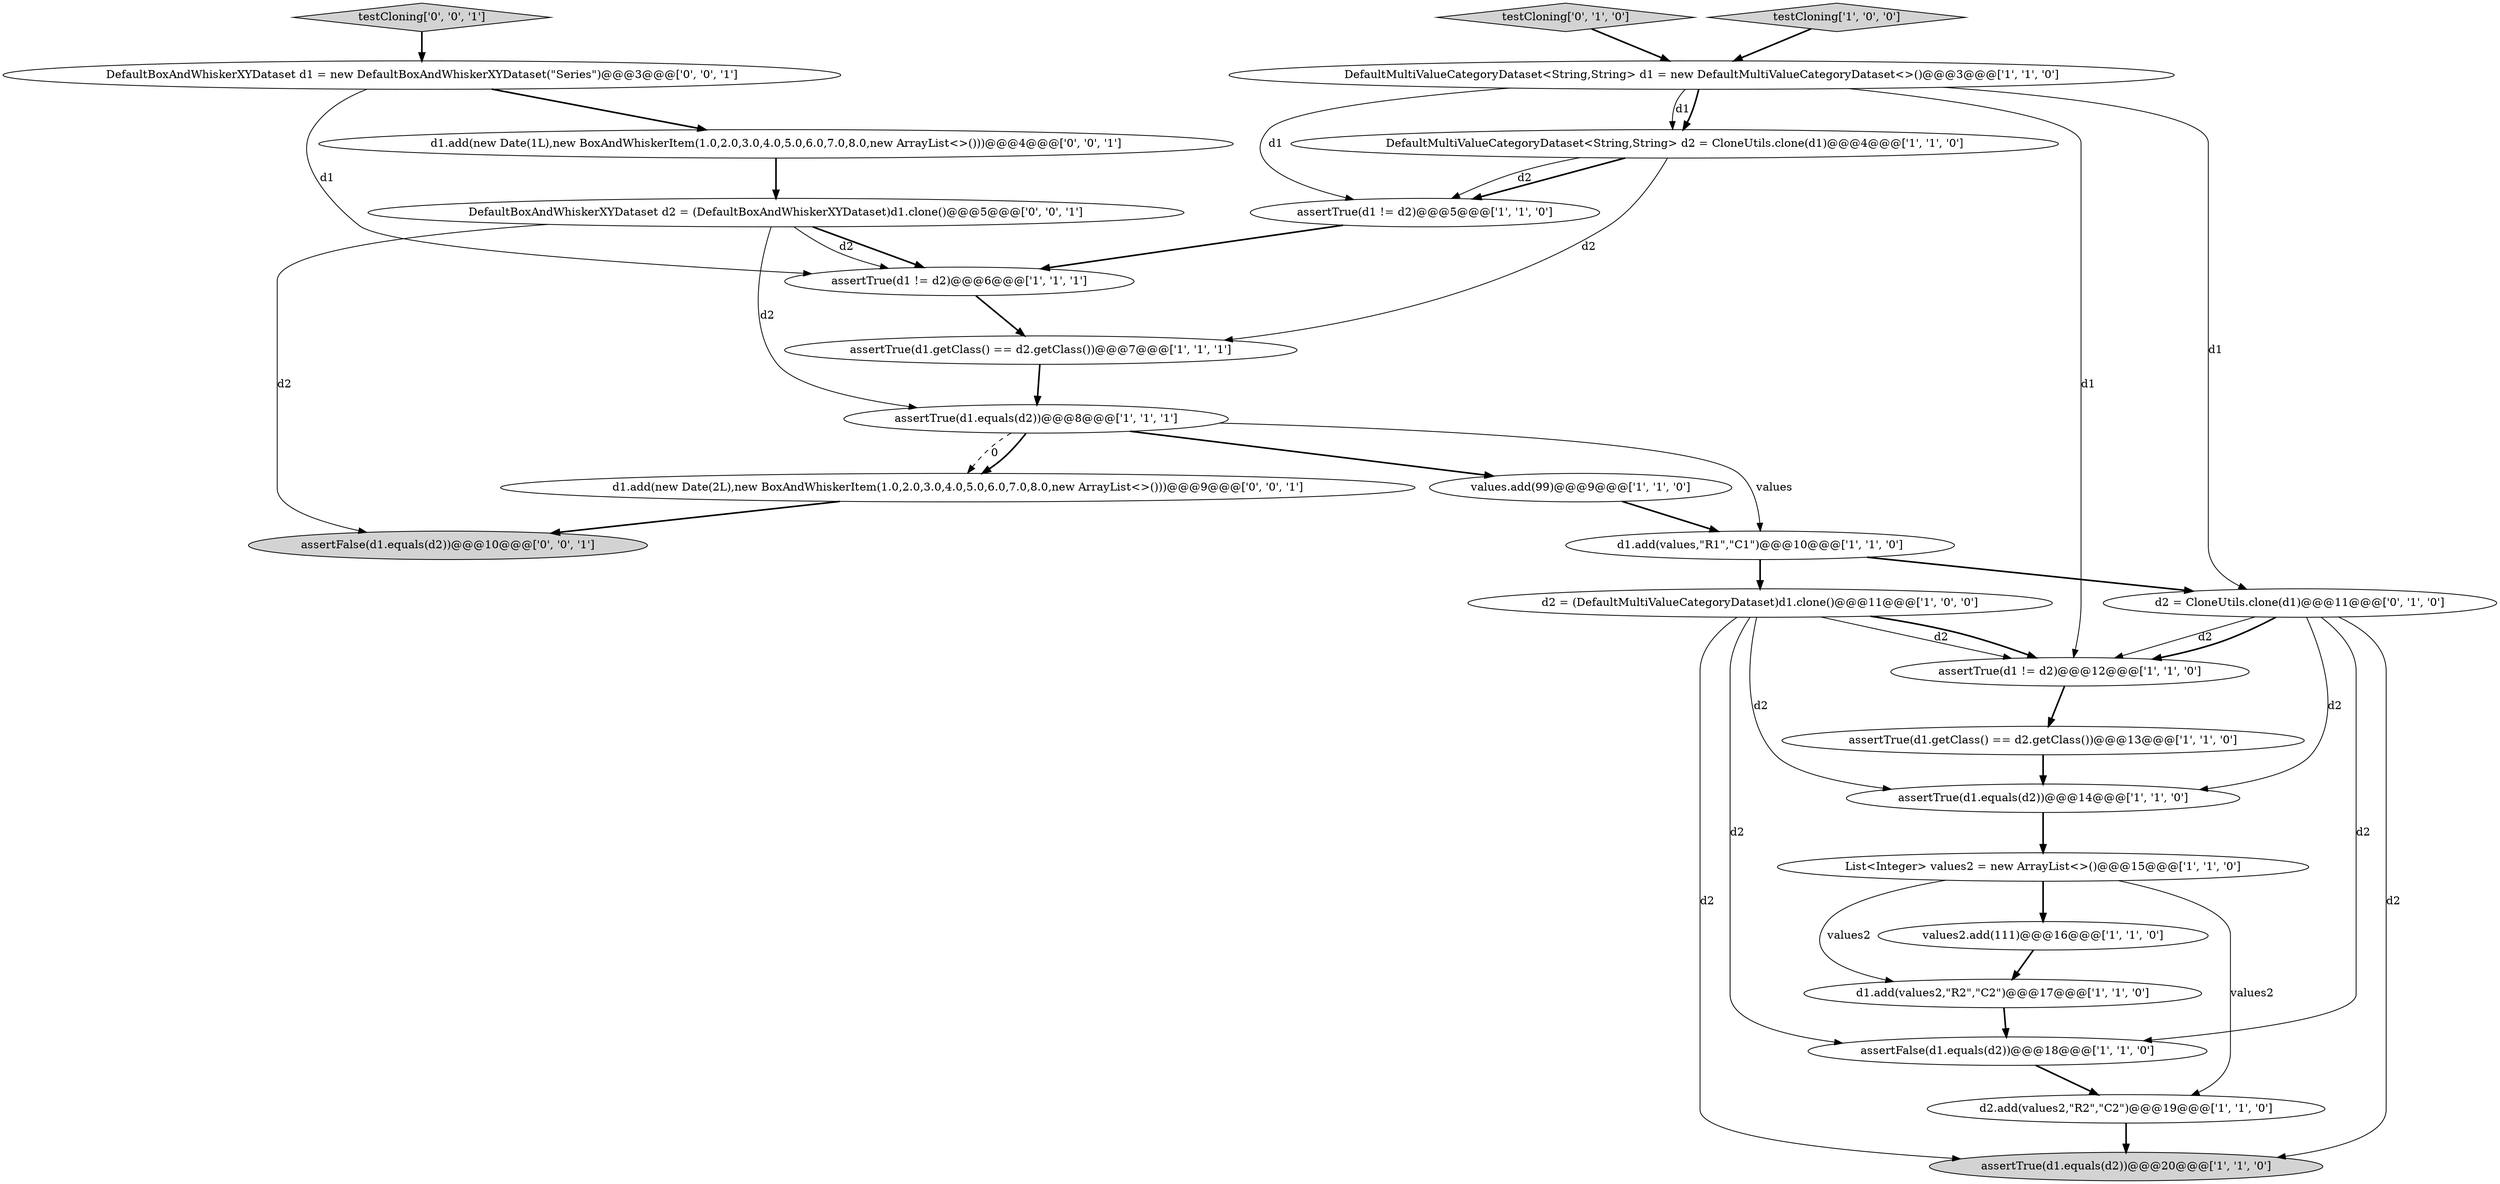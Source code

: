 digraph {
3 [style = filled, label = "assertTrue(d1.equals(d2))@@@14@@@['1', '1', '0']", fillcolor = white, shape = ellipse image = "AAA0AAABBB1BBB"];
11 [style = filled, label = "d2 = (DefaultMultiValueCategoryDataset)d1.clone()@@@11@@@['1', '0', '0']", fillcolor = white, shape = ellipse image = "AAA0AAABBB1BBB"];
4 [style = filled, label = "assertTrue(d1.equals(d2))@@@20@@@['1', '1', '0']", fillcolor = lightgray, shape = ellipse image = "AAA0AAABBB1BBB"];
0 [style = filled, label = "assertTrue(d1.equals(d2))@@@8@@@['1', '1', '1']", fillcolor = white, shape = ellipse image = "AAA0AAABBB1BBB"];
14 [style = filled, label = "assertTrue(d1 != d2)@@@5@@@['1', '1', '0']", fillcolor = white, shape = ellipse image = "AAA0AAABBB1BBB"];
16 [style = filled, label = "d1.add(values,\"R1\",\"C1\")@@@10@@@['1', '1', '0']", fillcolor = white, shape = ellipse image = "AAA0AAABBB1BBB"];
2 [style = filled, label = "assertTrue(d1 != d2)@@@6@@@['1', '1', '1']", fillcolor = white, shape = ellipse image = "AAA0AAABBB1BBB"];
23 [style = filled, label = "DefaultBoxAndWhiskerXYDataset d2 = (DefaultBoxAndWhiskerXYDataset)d1.clone()@@@5@@@['0', '0', '1']", fillcolor = white, shape = ellipse image = "AAA0AAABBB3BBB"];
9 [style = filled, label = "assertFalse(d1.equals(d2))@@@18@@@['1', '1', '0']", fillcolor = white, shape = ellipse image = "AAA0AAABBB1BBB"];
21 [style = filled, label = "d1.add(new Date(1L),new BoxAndWhiskerItem(1.0,2.0,3.0,4.0,5.0,6.0,7.0,8.0,new ArrayList<>()))@@@4@@@['0', '0', '1']", fillcolor = white, shape = ellipse image = "AAA0AAABBB3BBB"];
12 [style = filled, label = "values.add(99)@@@9@@@['1', '1', '0']", fillcolor = white, shape = ellipse image = "AAA0AAABBB1BBB"];
5 [style = filled, label = "DefaultMultiValueCategoryDataset<String,String> d1 = new DefaultMultiValueCategoryDataset<>()@@@3@@@['1', '1', '0']", fillcolor = white, shape = ellipse image = "AAA0AAABBB1BBB"];
18 [style = filled, label = "List<Integer> values2 = new ArrayList<>()@@@15@@@['1', '1', '0']", fillcolor = white, shape = ellipse image = "AAA0AAABBB1BBB"];
6 [style = filled, label = "d2.add(values2,\"R2\",\"C2\")@@@19@@@['1', '1', '0']", fillcolor = white, shape = ellipse image = "AAA0AAABBB1BBB"];
20 [style = filled, label = "d2 = CloneUtils.clone(d1)@@@11@@@['0', '1', '0']", fillcolor = white, shape = ellipse image = "AAA0AAABBB2BBB"];
24 [style = filled, label = "testCloning['0', '0', '1']", fillcolor = lightgray, shape = diamond image = "AAA0AAABBB3BBB"];
10 [style = filled, label = "assertTrue(d1.getClass() == d2.getClass())@@@7@@@['1', '1', '1']", fillcolor = white, shape = ellipse image = "AAA0AAABBB1BBB"];
1 [style = filled, label = "assertTrue(d1 != d2)@@@12@@@['1', '1', '0']", fillcolor = white, shape = ellipse image = "AAA0AAABBB1BBB"];
22 [style = filled, label = "DefaultBoxAndWhiskerXYDataset d1 = new DefaultBoxAndWhiskerXYDataset(\"Series\")@@@3@@@['0', '0', '1']", fillcolor = white, shape = ellipse image = "AAA0AAABBB3BBB"];
13 [style = filled, label = "testCloning['1', '0', '0']", fillcolor = lightgray, shape = diamond image = "AAA0AAABBB1BBB"];
19 [style = filled, label = "testCloning['0', '1', '0']", fillcolor = lightgray, shape = diamond image = "AAA0AAABBB2BBB"];
17 [style = filled, label = "DefaultMultiValueCategoryDataset<String,String> d2 = CloneUtils.clone(d1)@@@4@@@['1', '1', '0']", fillcolor = white, shape = ellipse image = "AAA0AAABBB1BBB"];
15 [style = filled, label = "assertTrue(d1.getClass() == d2.getClass())@@@13@@@['1', '1', '0']", fillcolor = white, shape = ellipse image = "AAA0AAABBB1BBB"];
8 [style = filled, label = "d1.add(values2,\"R2\",\"C2\")@@@17@@@['1', '1', '0']", fillcolor = white, shape = ellipse image = "AAA0AAABBB1BBB"];
26 [style = filled, label = "assertFalse(d1.equals(d2))@@@10@@@['0', '0', '1']", fillcolor = lightgray, shape = ellipse image = "AAA0AAABBB3BBB"];
7 [style = filled, label = "values2.add(111)@@@16@@@['1', '1', '0']", fillcolor = white, shape = ellipse image = "AAA0AAABBB1BBB"];
25 [style = filled, label = "d1.add(new Date(2L),new BoxAndWhiskerItem(1.0,2.0,3.0,4.0,5.0,6.0,7.0,8.0,new ArrayList<>()))@@@9@@@['0', '0', '1']", fillcolor = white, shape = ellipse image = "AAA0AAABBB3BBB"];
23->2 [style = bold, label=""];
5->14 [style = solid, label="d1"];
5->17 [style = solid, label="d1"];
11->3 [style = solid, label="d2"];
7->8 [style = bold, label=""];
8->9 [style = bold, label=""];
6->4 [style = bold, label=""];
19->5 [style = bold, label=""];
18->8 [style = solid, label="values2"];
23->26 [style = solid, label="d2"];
11->1 [style = solid, label="d2"];
20->3 [style = solid, label="d2"];
25->26 [style = bold, label=""];
20->1 [style = solid, label="d2"];
11->9 [style = solid, label="d2"];
17->14 [style = bold, label=""];
20->4 [style = solid, label="d2"];
2->10 [style = bold, label=""];
0->16 [style = solid, label="values"];
11->1 [style = bold, label=""];
0->25 [style = bold, label=""];
18->6 [style = solid, label="values2"];
3->18 [style = bold, label=""];
22->2 [style = solid, label="d1"];
20->1 [style = bold, label=""];
24->22 [style = bold, label=""];
12->16 [style = bold, label=""];
9->6 [style = bold, label=""];
5->17 [style = bold, label=""];
0->25 [style = dashed, label="0"];
20->9 [style = solid, label="d2"];
0->12 [style = bold, label=""];
5->1 [style = solid, label="d1"];
17->10 [style = solid, label="d2"];
23->2 [style = solid, label="d2"];
1->15 [style = bold, label=""];
11->4 [style = solid, label="d2"];
5->20 [style = solid, label="d1"];
15->3 [style = bold, label=""];
23->0 [style = solid, label="d2"];
14->2 [style = bold, label=""];
16->20 [style = bold, label=""];
17->14 [style = solid, label="d2"];
22->21 [style = bold, label=""];
21->23 [style = bold, label=""];
16->11 [style = bold, label=""];
13->5 [style = bold, label=""];
10->0 [style = bold, label=""];
18->7 [style = bold, label=""];
}
